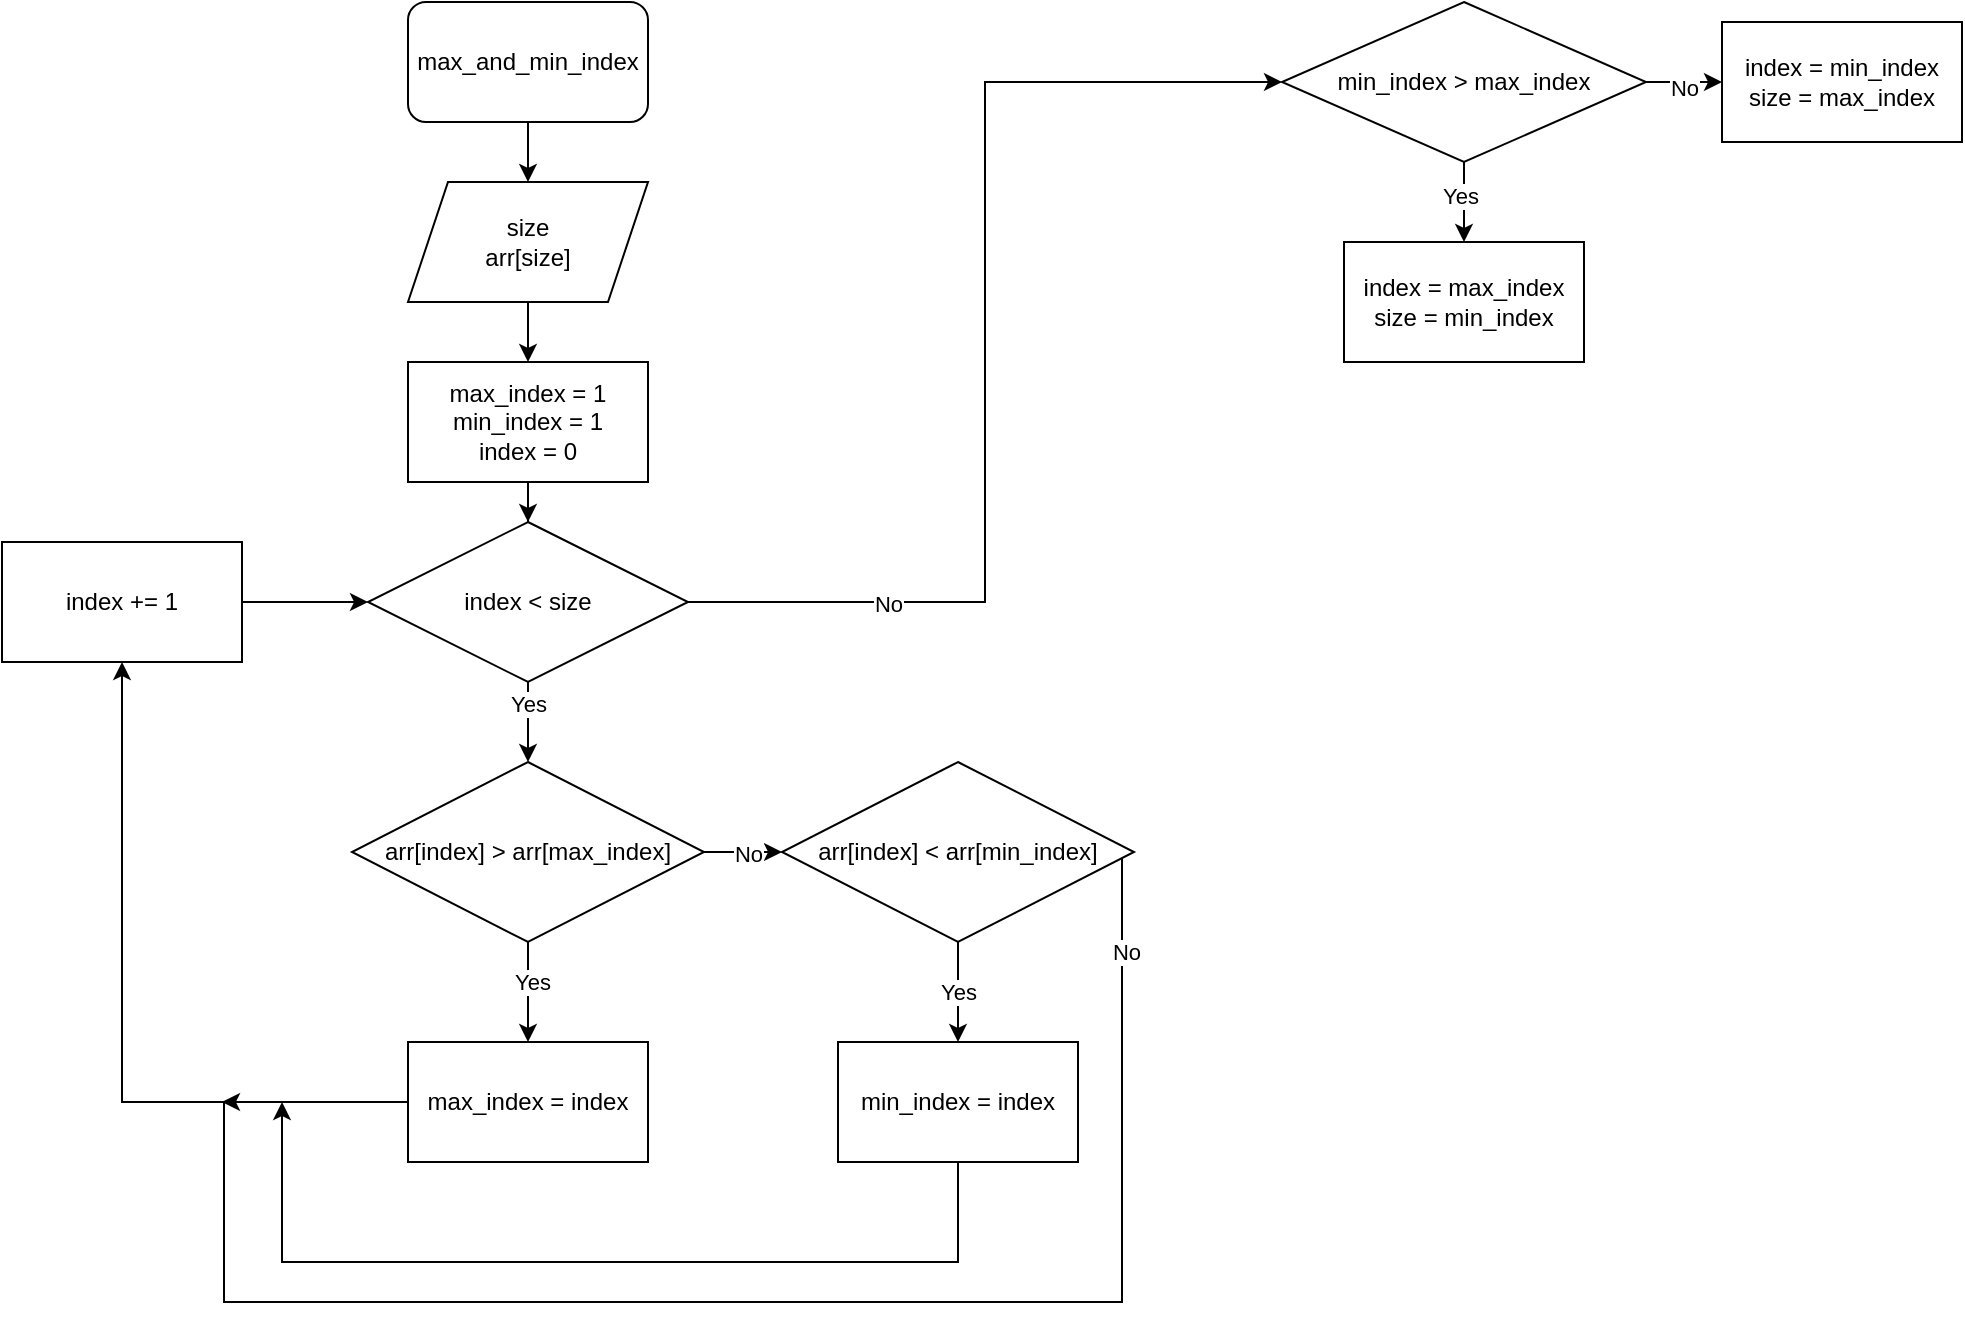 <mxfile version="21.6.8" type="device">
  <diagram name="Страница — 1" id="-wGCh0dpiqMGPrMJZ61N">
    <mxGraphModel dx="1386" dy="767" grid="1" gridSize="10" guides="1" tooltips="1" connect="1" arrows="1" fold="1" page="1" pageScale="1" pageWidth="1169" pageHeight="827" math="0" shadow="0">
      <root>
        <mxCell id="0" />
        <mxCell id="1" parent="0" />
        <mxCell id="yyV0W4Rz9nXvoJmRUtrk-3" value="" style="edgeStyle=orthogonalEdgeStyle;rounded=0;orthogonalLoop=1;jettySize=auto;html=1;" parent="1" source="yyV0W4Rz9nXvoJmRUtrk-1" target="yyV0W4Rz9nXvoJmRUtrk-2" edge="1">
          <mxGeometry relative="1" as="geometry" />
        </mxCell>
        <mxCell id="yyV0W4Rz9nXvoJmRUtrk-1" value="max_and_min_index" style="rounded=1;whiteSpace=wrap;html=1;" parent="1" vertex="1">
          <mxGeometry x="223" y="20" width="120" height="60" as="geometry" />
        </mxCell>
        <mxCell id="yyV0W4Rz9nXvoJmRUtrk-5" value="" style="edgeStyle=orthogonalEdgeStyle;rounded=0;orthogonalLoop=1;jettySize=auto;html=1;" parent="1" source="yyV0W4Rz9nXvoJmRUtrk-2" target="yyV0W4Rz9nXvoJmRUtrk-4" edge="1">
          <mxGeometry relative="1" as="geometry" />
        </mxCell>
        <mxCell id="yyV0W4Rz9nXvoJmRUtrk-2" value="size&lt;br&gt;arr[size]" style="shape=parallelogram;perimeter=parallelogramPerimeter;whiteSpace=wrap;html=1;fixedSize=1;" parent="1" vertex="1">
          <mxGeometry x="223" y="110" width="120" height="60" as="geometry" />
        </mxCell>
        <mxCell id="yyV0W4Rz9nXvoJmRUtrk-7" value="" style="edgeStyle=orthogonalEdgeStyle;rounded=0;orthogonalLoop=1;jettySize=auto;html=1;" parent="1" source="yyV0W4Rz9nXvoJmRUtrk-4" target="yyV0W4Rz9nXvoJmRUtrk-6" edge="1">
          <mxGeometry relative="1" as="geometry" />
        </mxCell>
        <mxCell id="yyV0W4Rz9nXvoJmRUtrk-4" value="max_index = 1&lt;br&gt;min_index = 1&lt;br&gt;index = 0" style="rounded=0;whiteSpace=wrap;html=1;" parent="1" vertex="1">
          <mxGeometry x="223" y="200" width="120" height="60" as="geometry" />
        </mxCell>
        <mxCell id="yyV0W4Rz9nXvoJmRUtrk-9" value="" style="edgeStyle=orthogonalEdgeStyle;rounded=0;orthogonalLoop=1;jettySize=auto;html=1;" parent="1" source="yyV0W4Rz9nXvoJmRUtrk-6" target="yyV0W4Rz9nXvoJmRUtrk-8" edge="1">
          <mxGeometry relative="1" as="geometry" />
        </mxCell>
        <mxCell id="X5bEmZJpGrRaNGAnABXr-4" value="Yes" style="edgeLabel;html=1;align=center;verticalAlign=middle;resizable=0;points=[];" vertex="1" connectable="0" parent="yyV0W4Rz9nXvoJmRUtrk-9">
          <mxGeometry x="-0.45" relative="1" as="geometry">
            <mxPoint as="offset" />
          </mxGeometry>
        </mxCell>
        <mxCell id="yyV0W4Rz9nXvoJmRUtrk-24" value="" style="edgeStyle=orthogonalEdgeStyle;rounded=0;orthogonalLoop=1;jettySize=auto;html=1;" parent="1" source="yyV0W4Rz9nXvoJmRUtrk-6" edge="1">
          <mxGeometry relative="1" as="geometry" />
        </mxCell>
        <mxCell id="X5bEmZJpGrRaNGAnABXr-2" style="edgeStyle=orthogonalEdgeStyle;rounded=0;orthogonalLoop=1;jettySize=auto;html=1;entryX=0;entryY=0.5;entryDx=0;entryDy=0;" edge="1" parent="1" source="yyV0W4Rz9nXvoJmRUtrk-6" target="X5bEmZJpGrRaNGAnABXr-1">
          <mxGeometry relative="1" as="geometry" />
        </mxCell>
        <mxCell id="X5bEmZJpGrRaNGAnABXr-3" value="No" style="edgeLabel;html=1;align=center;verticalAlign=middle;resizable=0;points=[];" vertex="1" connectable="0" parent="X5bEmZJpGrRaNGAnABXr-2">
          <mxGeometry x="-0.641" y="-1" relative="1" as="geometry">
            <mxPoint as="offset" />
          </mxGeometry>
        </mxCell>
        <mxCell id="yyV0W4Rz9nXvoJmRUtrk-6" value="index &amp;lt; size" style="rhombus;whiteSpace=wrap;html=1;" parent="1" vertex="1">
          <mxGeometry x="203" y="280" width="160" height="80" as="geometry" />
        </mxCell>
        <mxCell id="yyV0W4Rz9nXvoJmRUtrk-12" value="" style="edgeStyle=orthogonalEdgeStyle;rounded=0;orthogonalLoop=1;jettySize=auto;html=1;" parent="1" source="yyV0W4Rz9nXvoJmRUtrk-8" target="yyV0W4Rz9nXvoJmRUtrk-10" edge="1">
          <mxGeometry relative="1" as="geometry" />
        </mxCell>
        <mxCell id="yyV0W4Rz9nXvoJmRUtrk-13" value="Yes" style="edgeLabel;html=1;align=center;verticalAlign=middle;resizable=0;points=[];" parent="yyV0W4Rz9nXvoJmRUtrk-12" vertex="1" connectable="0">
          <mxGeometry x="-0.2" y="2" relative="1" as="geometry">
            <mxPoint as="offset" />
          </mxGeometry>
        </mxCell>
        <mxCell id="yyV0W4Rz9nXvoJmRUtrk-16" value="" style="edgeStyle=orthogonalEdgeStyle;rounded=0;orthogonalLoop=1;jettySize=auto;html=1;" parent="1" source="yyV0W4Rz9nXvoJmRUtrk-8" target="yyV0W4Rz9nXvoJmRUtrk-14" edge="1">
          <mxGeometry relative="1" as="geometry" />
        </mxCell>
        <mxCell id="yyV0W4Rz9nXvoJmRUtrk-17" value="No" style="edgeLabel;html=1;align=center;verticalAlign=middle;resizable=0;points=[];" parent="yyV0W4Rz9nXvoJmRUtrk-16" vertex="1" connectable="0">
          <mxGeometry x="0.171" y="-1" relative="1" as="geometry">
            <mxPoint as="offset" />
          </mxGeometry>
        </mxCell>
        <mxCell id="yyV0W4Rz9nXvoJmRUtrk-8" value="arr[index] &amp;gt; arr[max_index]" style="rhombus;whiteSpace=wrap;html=1;" parent="1" vertex="1">
          <mxGeometry x="195" y="400" width="176" height="90" as="geometry" />
        </mxCell>
        <mxCell id="yyV0W4Rz9nXvoJmRUtrk-22" style="edgeStyle=orthogonalEdgeStyle;rounded=0;orthogonalLoop=1;jettySize=auto;html=1;entryX=0.5;entryY=1;entryDx=0;entryDy=0;" parent="1" source="yyV0W4Rz9nXvoJmRUtrk-10" target="yyV0W4Rz9nXvoJmRUtrk-11" edge="1">
          <mxGeometry relative="1" as="geometry" />
        </mxCell>
        <mxCell id="yyV0W4Rz9nXvoJmRUtrk-10" value="max_index = index" style="rounded=0;whiteSpace=wrap;html=1;" parent="1" vertex="1">
          <mxGeometry x="223" y="540" width="120" height="60" as="geometry" />
        </mxCell>
        <mxCell id="yyV0W4Rz9nXvoJmRUtrk-15" value="" style="edgeStyle=orthogonalEdgeStyle;rounded=0;orthogonalLoop=1;jettySize=auto;html=1;" parent="1" source="yyV0W4Rz9nXvoJmRUtrk-11" target="yyV0W4Rz9nXvoJmRUtrk-6" edge="1">
          <mxGeometry relative="1" as="geometry" />
        </mxCell>
        <mxCell id="yyV0W4Rz9nXvoJmRUtrk-11" value="index += 1" style="rounded=0;whiteSpace=wrap;html=1;" parent="1" vertex="1">
          <mxGeometry x="20" y="290" width="120" height="60" as="geometry" />
        </mxCell>
        <mxCell id="yyV0W4Rz9nXvoJmRUtrk-19" value="" style="edgeStyle=orthogonalEdgeStyle;rounded=0;orthogonalLoop=1;jettySize=auto;html=1;" parent="1" source="yyV0W4Rz9nXvoJmRUtrk-14" target="yyV0W4Rz9nXvoJmRUtrk-18" edge="1">
          <mxGeometry relative="1" as="geometry" />
        </mxCell>
        <mxCell id="yyV0W4Rz9nXvoJmRUtrk-20" value="Yes" style="edgeLabel;html=1;align=center;verticalAlign=middle;resizable=0;points=[];" parent="yyV0W4Rz9nXvoJmRUtrk-19" vertex="1" connectable="0">
          <mxGeometry relative="1" as="geometry">
            <mxPoint as="offset" />
          </mxGeometry>
        </mxCell>
        <mxCell id="yyV0W4Rz9nXvoJmRUtrk-23" style="edgeStyle=orthogonalEdgeStyle;rounded=0;orthogonalLoop=1;jettySize=auto;html=1;" parent="1" source="yyV0W4Rz9nXvoJmRUtrk-14" edge="1">
          <mxGeometry relative="1" as="geometry">
            <mxPoint x="130" y="570" as="targetPoint" />
            <Array as="points">
              <mxPoint x="580" y="670" />
              <mxPoint x="131" y="670" />
            </Array>
          </mxGeometry>
        </mxCell>
        <mxCell id="yyV0W4Rz9nXvoJmRUtrk-25" value="No" style="edgeLabel;html=1;align=center;verticalAlign=middle;resizable=0;points=[];" parent="yyV0W4Rz9nXvoJmRUtrk-23" vertex="1" connectable="0">
          <mxGeometry x="-0.878" y="2" relative="1" as="geometry">
            <mxPoint as="offset" />
          </mxGeometry>
        </mxCell>
        <mxCell id="yyV0W4Rz9nXvoJmRUtrk-14" value="arr[index] &amp;lt; arr[min_index]" style="rhombus;whiteSpace=wrap;html=1;" parent="1" vertex="1">
          <mxGeometry x="410" y="400" width="176" height="90" as="geometry" />
        </mxCell>
        <mxCell id="yyV0W4Rz9nXvoJmRUtrk-21" value="" style="edgeStyle=orthogonalEdgeStyle;rounded=0;orthogonalLoop=1;jettySize=auto;html=1;" parent="1" source="yyV0W4Rz9nXvoJmRUtrk-18" edge="1">
          <mxGeometry relative="1" as="geometry">
            <mxPoint x="160" y="570" as="targetPoint" />
            <Array as="points">
              <mxPoint x="498" y="650" />
              <mxPoint x="160" y="650" />
            </Array>
          </mxGeometry>
        </mxCell>
        <mxCell id="yyV0W4Rz9nXvoJmRUtrk-18" value="min_index = index" style="rounded=0;whiteSpace=wrap;html=1;" parent="1" vertex="1">
          <mxGeometry x="438" y="540" width="120" height="60" as="geometry" />
        </mxCell>
        <mxCell id="X5bEmZJpGrRaNGAnABXr-6" value="" style="edgeStyle=orthogonalEdgeStyle;rounded=0;orthogonalLoop=1;jettySize=auto;html=1;" edge="1" parent="1" source="X5bEmZJpGrRaNGAnABXr-1" target="X5bEmZJpGrRaNGAnABXr-5">
          <mxGeometry relative="1" as="geometry" />
        </mxCell>
        <mxCell id="X5bEmZJpGrRaNGAnABXr-7" value="Yes" style="edgeLabel;html=1;align=center;verticalAlign=middle;resizable=0;points=[];" vertex="1" connectable="0" parent="X5bEmZJpGrRaNGAnABXr-6">
          <mxGeometry x="-0.15" y="-2" relative="1" as="geometry">
            <mxPoint as="offset" />
          </mxGeometry>
        </mxCell>
        <mxCell id="X5bEmZJpGrRaNGAnABXr-9" value="" style="edgeStyle=orthogonalEdgeStyle;rounded=0;orthogonalLoop=1;jettySize=auto;html=1;" edge="1" parent="1" source="X5bEmZJpGrRaNGAnABXr-1" target="X5bEmZJpGrRaNGAnABXr-8">
          <mxGeometry relative="1" as="geometry" />
        </mxCell>
        <mxCell id="X5bEmZJpGrRaNGAnABXr-10" value="No" style="edgeLabel;html=1;align=center;verticalAlign=middle;resizable=0;points=[];" vertex="1" connectable="0" parent="X5bEmZJpGrRaNGAnABXr-9">
          <mxGeometry x="0.095" y="-3" relative="1" as="geometry">
            <mxPoint as="offset" />
          </mxGeometry>
        </mxCell>
        <mxCell id="X5bEmZJpGrRaNGAnABXr-1" value="min_index &amp;gt; max_index" style="rhombus;whiteSpace=wrap;html=1;" vertex="1" parent="1">
          <mxGeometry x="660" y="20" width="182" height="80" as="geometry" />
        </mxCell>
        <mxCell id="X5bEmZJpGrRaNGAnABXr-5" value="index = max_index&lt;br&gt;size = min_index" style="rounded=0;whiteSpace=wrap;html=1;" vertex="1" parent="1">
          <mxGeometry x="691" y="140" width="120" height="60" as="geometry" />
        </mxCell>
        <mxCell id="X5bEmZJpGrRaNGAnABXr-8" value="index = min_index&lt;br&gt;size = max_index" style="rounded=0;whiteSpace=wrap;html=1;" vertex="1" parent="1">
          <mxGeometry x="880" y="30" width="120" height="60" as="geometry" />
        </mxCell>
      </root>
    </mxGraphModel>
  </diagram>
</mxfile>
